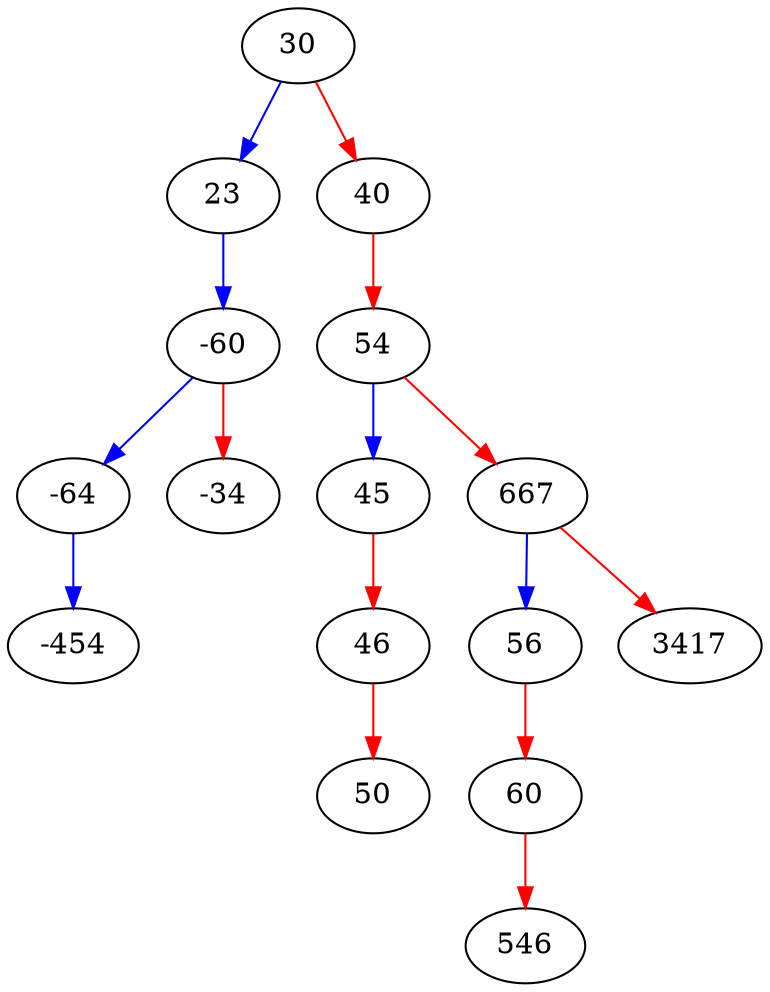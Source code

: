 digraph visual_graph {
30 -> 23 [color = blue];
30 -> 40 [color = red];
23 -> -60 [color = blue];
-60 -> -64 [color = blue];
-60 -> -34 [color = red];
-64 -> -454 [color = blue];
40 -> 54 [color = red];
54 -> 45 [color = blue];
54 -> 667 [color = red];
45 -> 46 [color = red];
46 -> 50 [color = red];
667 -> 56 [color = blue];
667 -> 3417 [color = red];
56 -> 60 [color = red];
60 -> 546 [color = red];
}
